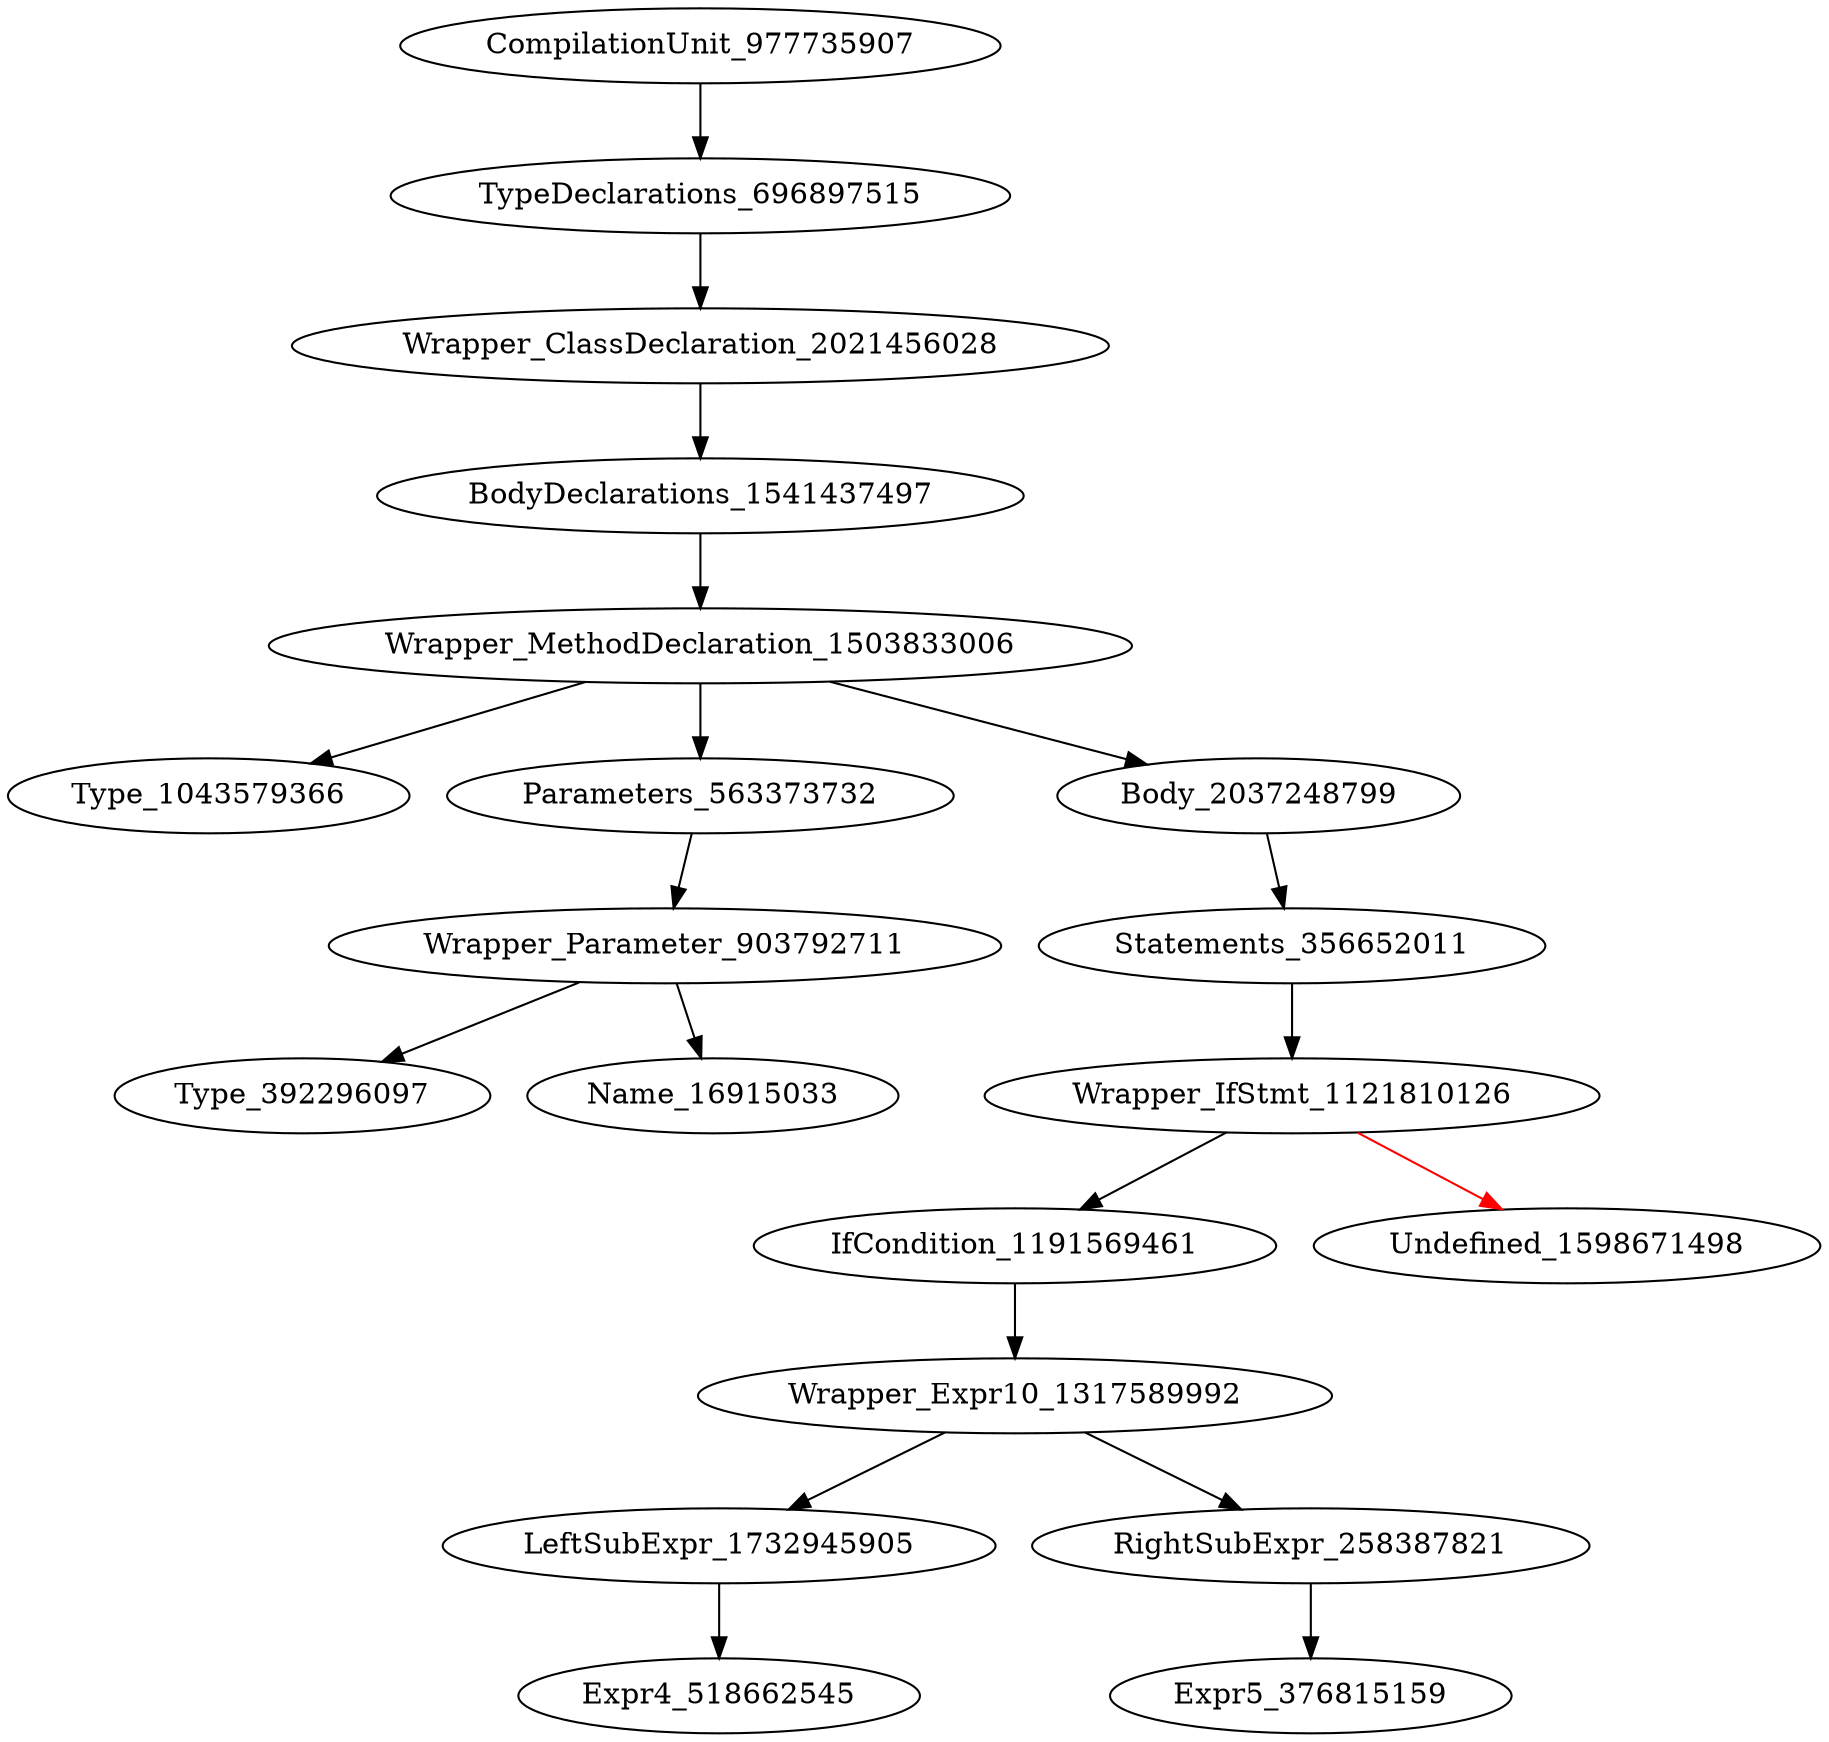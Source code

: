 digraph {
CompilationUnit_977735907 -> TypeDeclarations_696897515
TypeDeclarations_696897515 -> Wrapper_ClassDeclaration_2021456028
Wrapper_ClassDeclaration_2021456028 -> BodyDeclarations_1541437497
BodyDeclarations_1541437497 -> Wrapper_MethodDeclaration_1503833006
Wrapper_MethodDeclaration_1503833006 -> Type_1043579366
Wrapper_MethodDeclaration_1503833006 -> Parameters_563373732
Wrapper_MethodDeclaration_1503833006 -> Body_2037248799
Parameters_563373732 -> Wrapper_Parameter_903792711
Body_2037248799 -> Statements_356652011
Wrapper_Parameter_903792711 -> Type_392296097
Wrapper_Parameter_903792711 -> Name_16915033
Statements_356652011 -> Wrapper_IfStmt_1121810126
Wrapper_IfStmt_1121810126 -> IfCondition_1191569461
Wrapper_IfStmt_1121810126 -> Undefined_1598671498 [color = red] 
IfCondition_1191569461 -> Wrapper_Expr10_1317589992
Wrapper_Expr10_1317589992 -> LeftSubExpr_1732945905
Wrapper_Expr10_1317589992 -> RightSubExpr_258387821
LeftSubExpr_1732945905 -> Expr4_518662545
RightSubExpr_258387821 -> Expr5_376815159
}